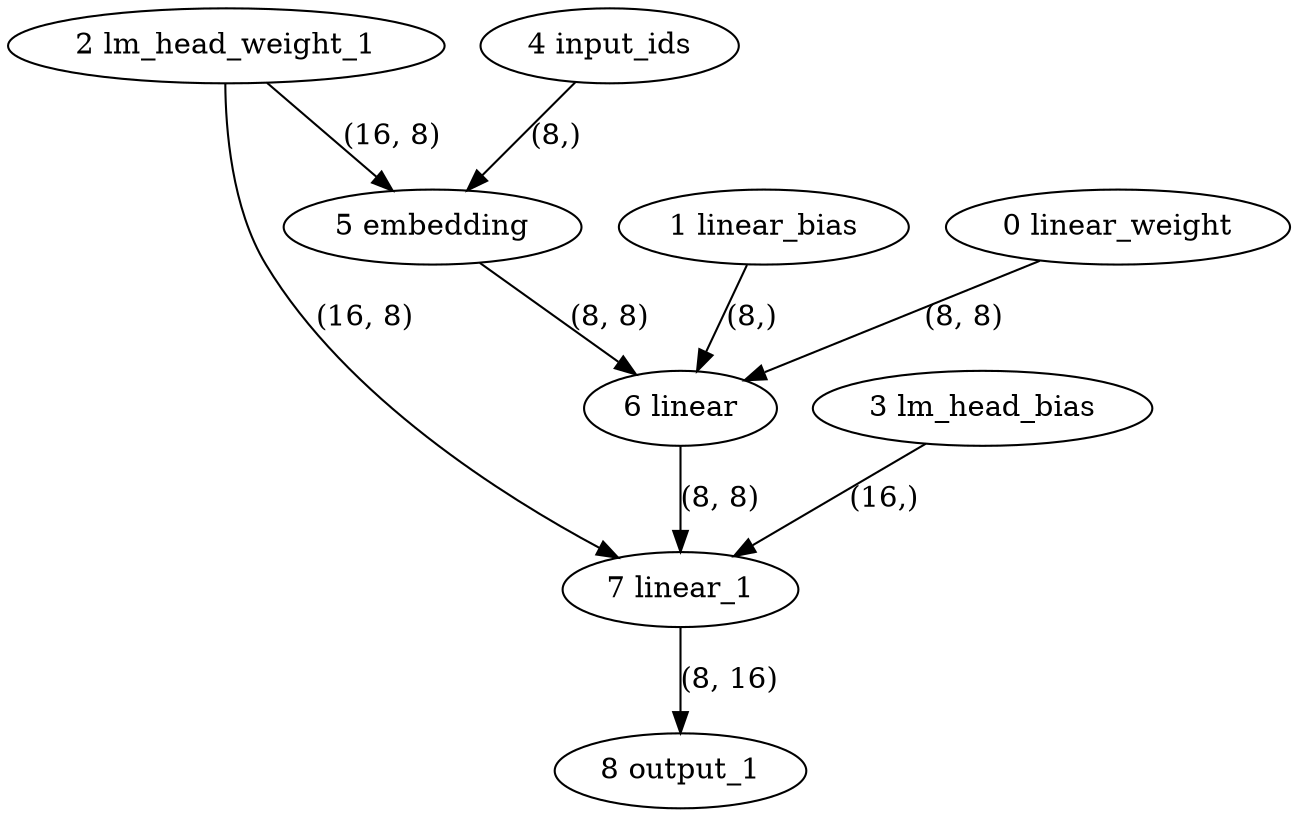 strict digraph  {
"0 linear_weight" [id=0, type=get_attr];
"1 linear_bias" [id=1, type=get_attr];
"2 lm_head_weight_1" [id=2, type=get_attr];
"3 lm_head_bias" [id=3, type=get_attr];
"4 input_ids" [id=4, type=input];
"5 embedding" [id=5, type=embedding];
"6 linear" [id=6, type=linear];
"7 linear_1" [id=7, type=linear];
"8 output_1" [id=8, type=output];
"0 linear_weight" -> "6 linear"  [label="(8, 8)", style=solid];
"1 linear_bias" -> "6 linear"  [label="(8,)", style=solid];
"2 lm_head_weight_1" -> "5 embedding"  [label="(16, 8)", style=solid];
"2 lm_head_weight_1" -> "7 linear_1"  [label="(16, 8)", style=solid];
"3 lm_head_bias" -> "7 linear_1"  [label="(16,)", style=solid];
"4 input_ids" -> "5 embedding"  [label="(8,)", style=solid];
"5 embedding" -> "6 linear"  [label="(8, 8)", style=solid];
"6 linear" -> "7 linear_1"  [label="(8, 8)", style=solid];
"7 linear_1" -> "8 output_1"  [label="(8, 16)", style=solid];
}
